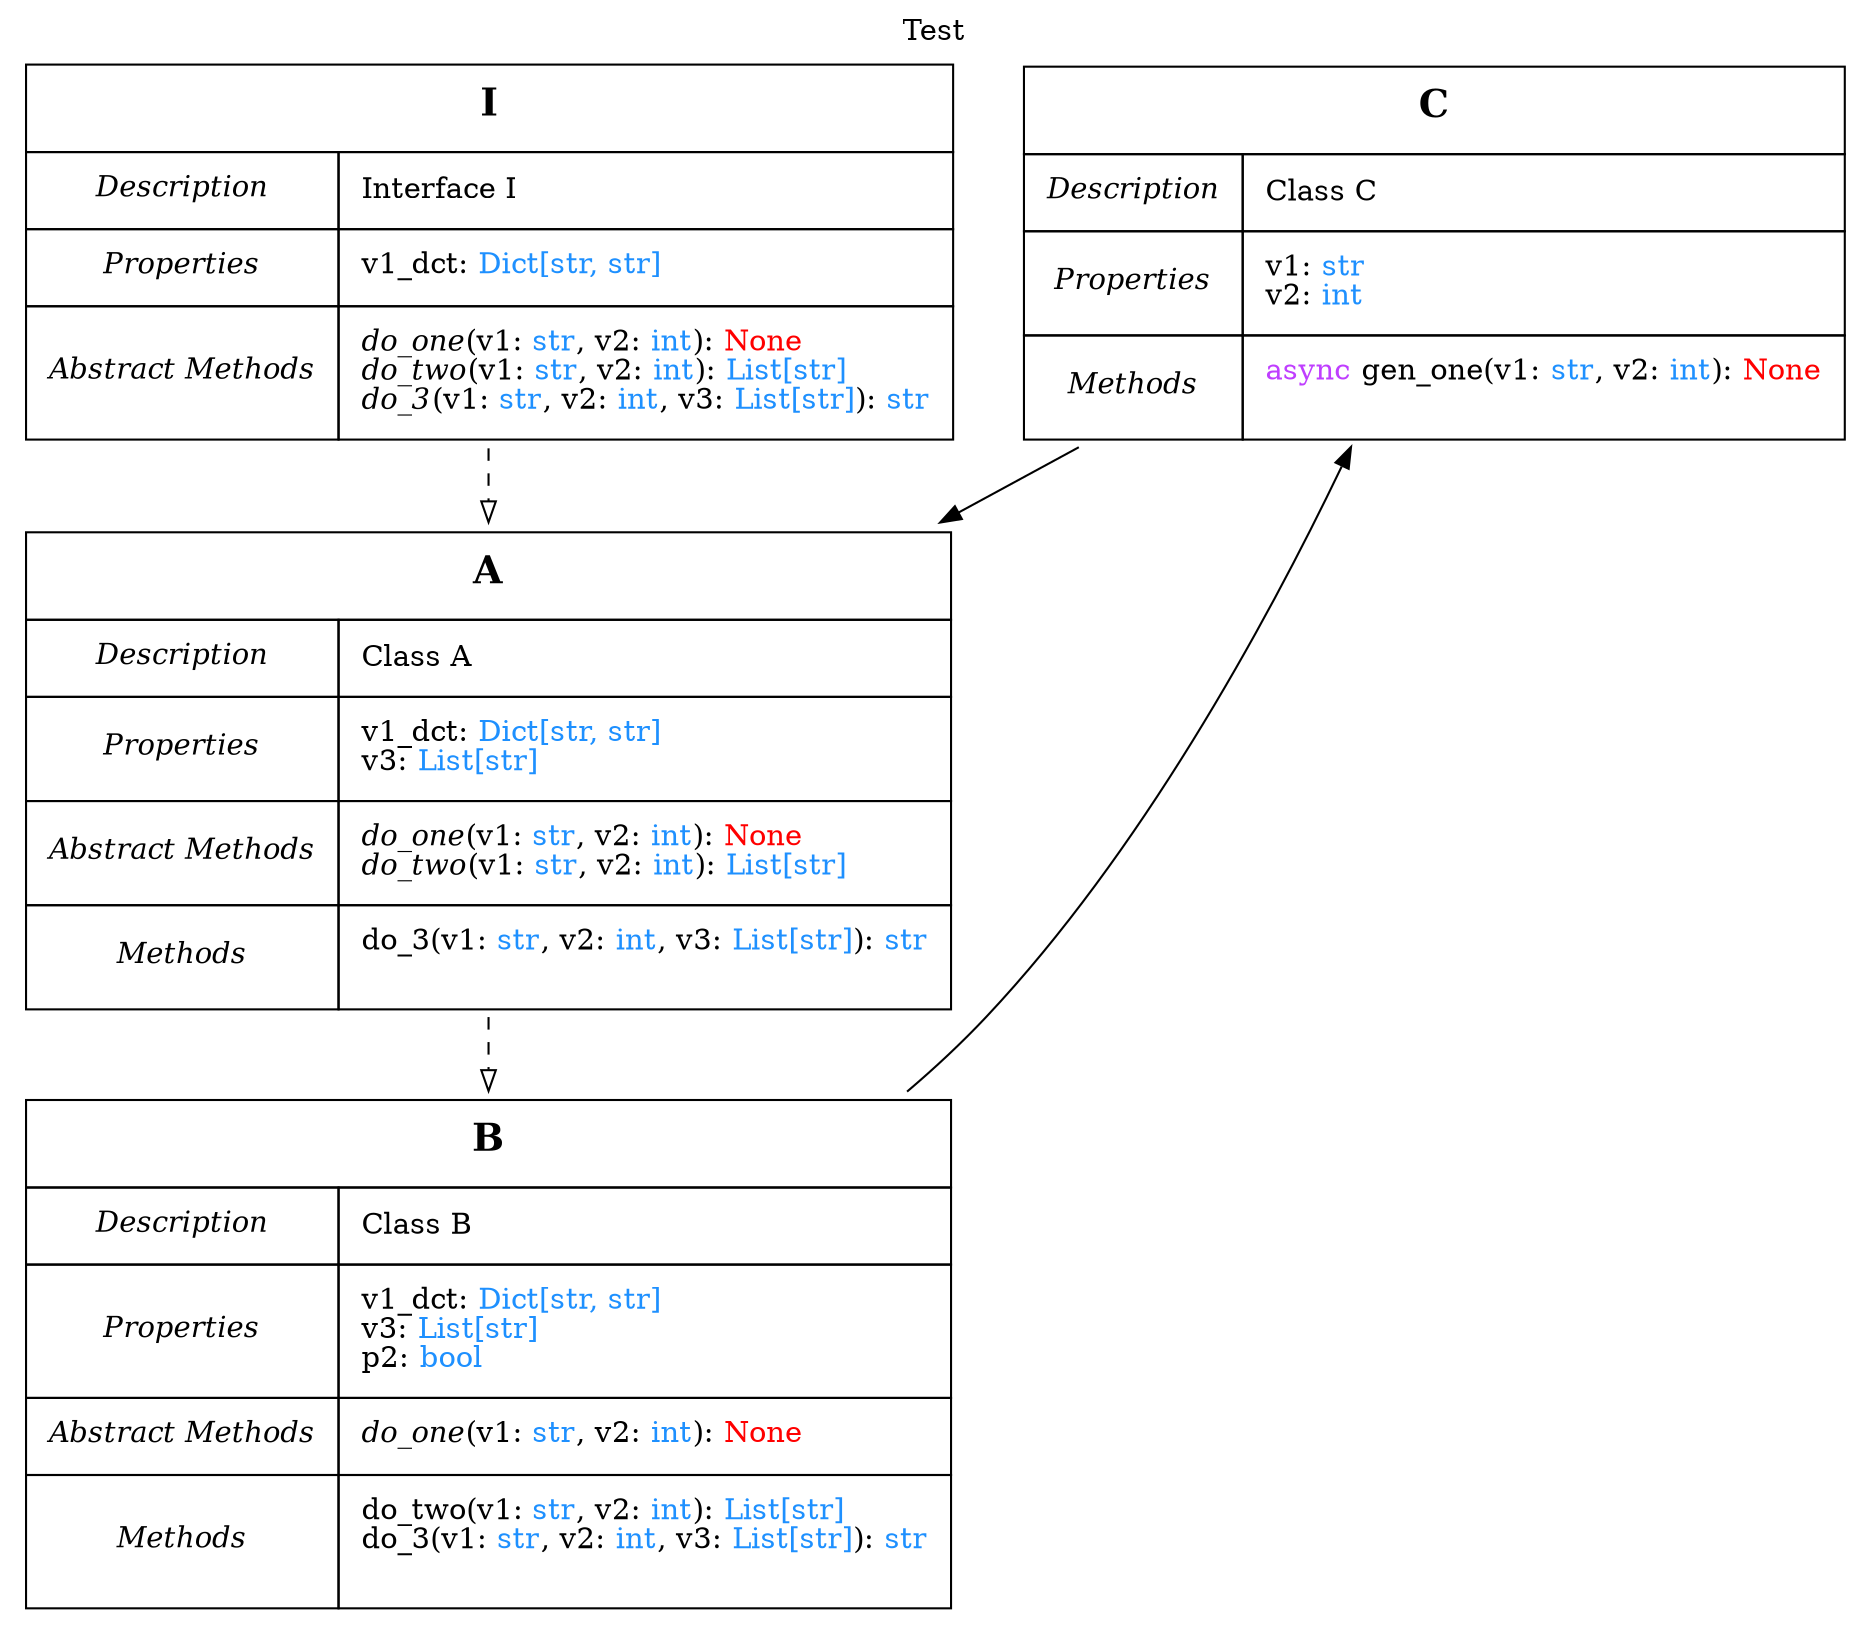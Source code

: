 digraph graph_test {

    /*
     * GRAPH ATTRIBUTES
     */

    labelloc="top"
    name="graph_test"
    label="Test"


    /*
     * NODE DEFINITIONS
     */

    /* Classes */
    I [
        shape=none
        portPos="t"
        label=<<TABLE port="t" border="0" cellborder="1" cellspacing="0" cellpadding="10">
                <TR><TD colspan='2'><FONT POINT-SIZE="18"><B>I</B></FONT></TD></TR><TR>
                    <TD><I>Description</I></TD>
                    <TD align="left">Interface I</TD>
                </TR><TR>
                    <TD><I>Properties</I></TD>
                    <TD align="left">v1_dct: <FONT COLOR="dodgerblue">Dict[str, str]</FONT><BR ALIGN="LEFT"/></TD>
                </TR><TR>
                    <TD><I>Abstract Methods</I></TD>
                    <TD align="left"><I>do_one</I>(v1: <FONT COLOR="dodgerblue">str</FONT>, v2: <FONT COLOR="dodgerblue">int</FONT>): <FONT COLOR="red">None</FONT><BR ALIGN="LEFT"/><I>do_two</I>(v1: <FONT COLOR="dodgerblue">str</FONT>, v2: <FONT COLOR="dodgerblue">int</FONT>): <FONT COLOR="dodgerblue">List[str]</FONT><BR ALIGN="LEFT"/><I>do_3</I>(v1: <FONT COLOR="dodgerblue">str</FONT>, v2: <FONT COLOR="dodgerblue">int</FONT>, v3: <FONT COLOR="dodgerblue">List[str]</FONT>): <FONT COLOR="dodgerblue">str</FONT><BR ALIGN="LEFT"/></TD>
                </TR></TABLE>
        >
    ]; /* End I */

    A [
        shape=none
        portPos="t"
        label=<<TABLE port="t" border="0" cellborder="1" cellspacing="0" cellpadding="10">
                <TR><TD colspan='2'><FONT POINT-SIZE="18"><B>A</B></FONT></TD></TR><TR>
                    <TD><I>Description</I></TD>
                    <TD align="left">Class A</TD>
                </TR><TR>
                    <TD><I>Properties</I></TD>
                    <TD align="left">v1_dct: <FONT COLOR="dodgerblue">Dict[str, str]</FONT><BR ALIGN="LEFT"/>v3: <FONT COLOR="dodgerblue">List[str]</FONT><BR ALIGN="LEFT"/></TD>
                </TR><TR>
                    <TD><I>Abstract Methods</I></TD>
                    <TD align="left"><I>do_one</I>(v1: <FONT COLOR="dodgerblue">str</FONT>, v2: <FONT COLOR="dodgerblue">int</FONT>): <FONT COLOR="red">None</FONT><BR ALIGN="LEFT"/><I>do_two</I>(v1: <FONT COLOR="dodgerblue">str</FONT>, v2: <FONT COLOR="dodgerblue">int</FONT>): <FONT COLOR="dodgerblue">List[str]</FONT><BR ALIGN="LEFT"/></TD>
                </TR><TR>
                    <TD><I>Methods</I></TD>
                    <TD align="left">do_3(v1: <FONT COLOR="dodgerblue">str</FONT>, v2: <FONT COLOR="dodgerblue">int</FONT>, v3: <FONT COLOR="dodgerblue">List[str]</FONT>): <FONT COLOR="dodgerblue">str</FONT><BR ALIGN="LEFT"/>
                    </TD>
                </TR></TABLE>
        >
    ]; /* End A */

    B [
        shape=none
        portPos="t"
        label=<<TABLE port="t" border="0" cellborder="1" cellspacing="0" cellpadding="10">
                <TR><TD colspan='2'><FONT POINT-SIZE="18"><B>B</B></FONT></TD></TR><TR>
                    <TD><I>Description</I></TD>
                    <TD align="left">Class B</TD>
                </TR><TR>
                    <TD><I>Properties</I></TD>
                    <TD align="left">v1_dct: <FONT COLOR="dodgerblue">Dict[str, str]</FONT><BR ALIGN="LEFT"/>v3: <FONT COLOR="dodgerblue">List[str]</FONT><BR ALIGN="LEFT"/>p2: <FONT COLOR="dodgerblue">bool</FONT><BR ALIGN="LEFT"/></TD>
                </TR><TR>
                    <TD><I>Abstract Methods</I></TD>
                    <TD align="left"><I>do_one</I>(v1: <FONT COLOR="dodgerblue">str</FONT>, v2: <FONT COLOR="dodgerblue">int</FONT>): <FONT COLOR="red">None</FONT><BR ALIGN="LEFT"/></TD>
                </TR><TR>
                    <TD><I>Methods</I></TD>
                    <TD align="left">do_two(v1: <FONT COLOR="dodgerblue">str</FONT>, v2: <FONT COLOR="dodgerblue">int</FONT>): <FONT COLOR="dodgerblue">List[str]</FONT><BR ALIGN="LEFT"/>do_3(v1: <FONT COLOR="dodgerblue">str</FONT>, v2: <FONT COLOR="dodgerblue">int</FONT>, v3: <FONT COLOR="dodgerblue">List[str]</FONT>): <FONT COLOR="dodgerblue">str</FONT><BR ALIGN="LEFT"/>
                    </TD>
                </TR></TABLE>
        >
    ]; /* End B */

    C [
        shape=none
        portPos="t"
        label=<<TABLE port="t" border="0" cellborder="1" cellspacing="0" cellpadding="10">
                <TR><TD colspan='2'><FONT POINT-SIZE="18"><B>C</B></FONT></TD></TR><TR>
                    <TD><I>Description</I></TD>
                    <TD align="left">Class C</TD>
                </TR><TR>
                    <TD><I>Properties</I></TD>
                    <TD align="left">v1: <FONT COLOR="dodgerblue">str</FONT><BR ALIGN="LEFT"/>v2: <FONT COLOR="dodgerblue">int</FONT><BR ALIGN="LEFT"/></TD>
                </TR><TR>
                    <TD><I>Methods</I></TD>
                    <TD align="left"><FONT COLOR="darkorchid1">async </FONT>gen_one(v1: <FONT COLOR="dodgerblue">str</FONT>, v2: <FONT COLOR="dodgerblue">int</FONT>): <FONT COLOR="red">None</FONT><BR ALIGN="LEFT"/>
                    </TD>
                </TR></TABLE>
        >
    ]; /* End C */



    /*
     * EDGE DEFINITIONS
     */

    /* Inheritance */
    I -> A [style=dashed arrowhead=empty];

    A -> B [style=dashed arrowhead=empty];

    /* Dependencies */
    B -> C  [constraint=false];


    C -> A  [constraint=false];


}

